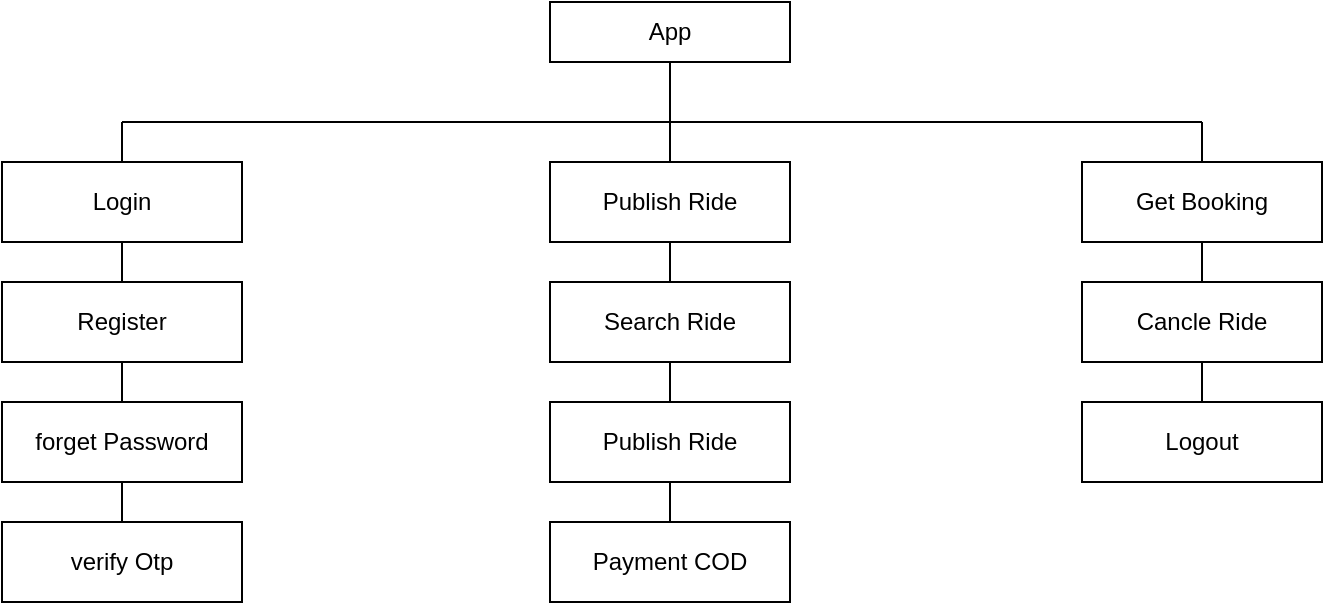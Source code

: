 <mxfile version="24.7.17">
  <diagram name="Page-1" id="9VpjjpiPC9FYvEvPcHGc">
    <mxGraphModel dx="1400" dy="828" grid="1" gridSize="10" guides="1" tooltips="1" connect="1" arrows="1" fold="1" page="1" pageScale="1" pageWidth="827" pageHeight="1169" math="0" shadow="0">
      <root>
        <mxCell id="0" />
        <mxCell id="1" parent="0" />
        <mxCell id="sUuT__vU_gmXc8jydqb4-2" style="edgeStyle=orthogonalEdgeStyle;rounded=0;orthogonalLoop=1;jettySize=auto;html=1;exitX=0.5;exitY=1;exitDx=0;exitDy=0;endArrow=none;endFill=0;" edge="1" parent="1" source="sUuT__vU_gmXc8jydqb4-1">
          <mxGeometry relative="1" as="geometry">
            <mxPoint x="414" y="170" as="targetPoint" />
          </mxGeometry>
        </mxCell>
        <mxCell id="sUuT__vU_gmXc8jydqb4-1" value="App" style="rounded=0;whiteSpace=wrap;html=1;" vertex="1" parent="1">
          <mxGeometry x="354" y="110" width="120" height="30" as="geometry" />
        </mxCell>
        <mxCell id="sUuT__vU_gmXc8jydqb4-3" value="" style="endArrow=none;html=1;rounded=0;" edge="1" parent="1">
          <mxGeometry width="50" height="50" relative="1" as="geometry">
            <mxPoint x="140" y="170" as="sourcePoint" />
            <mxPoint x="680" y="170" as="targetPoint" />
          </mxGeometry>
        </mxCell>
        <mxCell id="sUuT__vU_gmXc8jydqb4-5" style="edgeStyle=orthogonalEdgeStyle;rounded=0;orthogonalLoop=1;jettySize=auto;html=1;endArrow=none;endFill=0;" edge="1" parent="1" source="sUuT__vU_gmXc8jydqb4-4">
          <mxGeometry relative="1" as="geometry">
            <mxPoint x="140" y="170" as="targetPoint" />
          </mxGeometry>
        </mxCell>
        <mxCell id="sUuT__vU_gmXc8jydqb4-9" style="edgeStyle=orthogonalEdgeStyle;rounded=0;orthogonalLoop=1;jettySize=auto;html=1;exitX=0.5;exitY=1;exitDx=0;exitDy=0;entryX=0.5;entryY=0;entryDx=0;entryDy=0;endArrow=none;endFill=0;" edge="1" parent="1" source="sUuT__vU_gmXc8jydqb4-4" target="sUuT__vU_gmXc8jydqb4-6">
          <mxGeometry relative="1" as="geometry" />
        </mxCell>
        <mxCell id="sUuT__vU_gmXc8jydqb4-4" value="Login" style="rounded=0;whiteSpace=wrap;html=1;" vertex="1" parent="1">
          <mxGeometry x="80" y="190" width="120" height="40" as="geometry" />
        </mxCell>
        <mxCell id="sUuT__vU_gmXc8jydqb4-10" style="edgeStyle=orthogonalEdgeStyle;rounded=0;orthogonalLoop=1;jettySize=auto;html=1;exitX=0.5;exitY=1;exitDx=0;exitDy=0;entryX=0.5;entryY=0;entryDx=0;entryDy=0;endArrow=none;endFill=0;" edge="1" parent="1" source="sUuT__vU_gmXc8jydqb4-6" target="sUuT__vU_gmXc8jydqb4-7">
          <mxGeometry relative="1" as="geometry" />
        </mxCell>
        <mxCell id="sUuT__vU_gmXc8jydqb4-6" value="Register" style="rounded=0;whiteSpace=wrap;html=1;" vertex="1" parent="1">
          <mxGeometry x="80" y="250" width="120" height="40" as="geometry" />
        </mxCell>
        <mxCell id="sUuT__vU_gmXc8jydqb4-11" style="edgeStyle=orthogonalEdgeStyle;rounded=0;orthogonalLoop=1;jettySize=auto;html=1;exitX=0.5;exitY=1;exitDx=0;exitDy=0;entryX=0.5;entryY=0;entryDx=0;entryDy=0;endArrow=none;endFill=0;" edge="1" parent="1" source="sUuT__vU_gmXc8jydqb4-7" target="sUuT__vU_gmXc8jydqb4-8">
          <mxGeometry relative="1" as="geometry" />
        </mxCell>
        <mxCell id="sUuT__vU_gmXc8jydqb4-7" value="forget Password" style="rounded=0;whiteSpace=wrap;html=1;" vertex="1" parent="1">
          <mxGeometry x="80" y="310" width="120" height="40" as="geometry" />
        </mxCell>
        <mxCell id="sUuT__vU_gmXc8jydqb4-8" value="verify Otp" style="rounded=0;whiteSpace=wrap;html=1;" vertex="1" parent="1">
          <mxGeometry x="80" y="370" width="120" height="40" as="geometry" />
        </mxCell>
        <mxCell id="sUuT__vU_gmXc8jydqb4-21" style="edgeStyle=orthogonalEdgeStyle;rounded=0;orthogonalLoop=1;jettySize=auto;html=1;endArrow=none;endFill=0;" edge="1" source="sUuT__vU_gmXc8jydqb4-23" parent="1">
          <mxGeometry relative="1" as="geometry">
            <mxPoint x="414" y="170" as="targetPoint" />
          </mxGeometry>
        </mxCell>
        <mxCell id="sUuT__vU_gmXc8jydqb4-22" style="edgeStyle=orthogonalEdgeStyle;rounded=0;orthogonalLoop=1;jettySize=auto;html=1;exitX=0.5;exitY=1;exitDx=0;exitDy=0;entryX=0.5;entryY=0;entryDx=0;entryDy=0;endArrow=none;endFill=0;" edge="1" source="sUuT__vU_gmXc8jydqb4-23" target="sUuT__vU_gmXc8jydqb4-25" parent="1">
          <mxGeometry relative="1" as="geometry" />
        </mxCell>
        <mxCell id="sUuT__vU_gmXc8jydqb4-23" value="Publish Ride" style="rounded=0;whiteSpace=wrap;html=1;" vertex="1" parent="1">
          <mxGeometry x="354" y="190" width="120" height="40" as="geometry" />
        </mxCell>
        <mxCell id="sUuT__vU_gmXc8jydqb4-24" style="edgeStyle=orthogonalEdgeStyle;rounded=0;orthogonalLoop=1;jettySize=auto;html=1;exitX=0.5;exitY=1;exitDx=0;exitDy=0;entryX=0.5;entryY=0;entryDx=0;entryDy=0;endArrow=none;endFill=0;" edge="1" source="sUuT__vU_gmXc8jydqb4-25" target="sUuT__vU_gmXc8jydqb4-27" parent="1">
          <mxGeometry relative="1" as="geometry" />
        </mxCell>
        <mxCell id="sUuT__vU_gmXc8jydqb4-25" value="Search Ride" style="rounded=0;whiteSpace=wrap;html=1;" vertex="1" parent="1">
          <mxGeometry x="354" y="250" width="120" height="40" as="geometry" />
        </mxCell>
        <mxCell id="sUuT__vU_gmXc8jydqb4-26" style="edgeStyle=orthogonalEdgeStyle;rounded=0;orthogonalLoop=1;jettySize=auto;html=1;exitX=0.5;exitY=1;exitDx=0;exitDy=0;entryX=0.5;entryY=0;entryDx=0;entryDy=0;endArrow=none;endFill=0;" edge="1" source="sUuT__vU_gmXc8jydqb4-27" target="sUuT__vU_gmXc8jydqb4-28" parent="1">
          <mxGeometry relative="1" as="geometry" />
        </mxCell>
        <mxCell id="sUuT__vU_gmXc8jydqb4-27" value="Book Ride" style="rounded=0;whiteSpace=wrap;html=1;" vertex="1" parent="1">
          <mxGeometry x="354" y="310" width="120" height="40" as="geometry" />
        </mxCell>
        <mxCell id="sUuT__vU_gmXc8jydqb4-28" value="Payment COD" style="rounded=0;whiteSpace=wrap;html=1;" vertex="1" parent="1">
          <mxGeometry x="354" y="370" width="120" height="40" as="geometry" />
        </mxCell>
        <mxCell id="sUuT__vU_gmXc8jydqb4-29" style="edgeStyle=orthogonalEdgeStyle;rounded=0;orthogonalLoop=1;jettySize=auto;html=1;endArrow=none;endFill=0;" edge="1" source="sUuT__vU_gmXc8jydqb4-31" parent="1">
          <mxGeometry relative="1" as="geometry">
            <mxPoint x="680" y="170" as="targetPoint" />
          </mxGeometry>
        </mxCell>
        <mxCell id="sUuT__vU_gmXc8jydqb4-30" style="edgeStyle=orthogonalEdgeStyle;rounded=0;orthogonalLoop=1;jettySize=auto;html=1;exitX=0.5;exitY=1;exitDx=0;exitDy=0;entryX=0.5;entryY=0;entryDx=0;entryDy=0;endArrow=none;endFill=0;" edge="1" source="sUuT__vU_gmXc8jydqb4-31" target="sUuT__vU_gmXc8jydqb4-33" parent="1">
          <mxGeometry relative="1" as="geometry" />
        </mxCell>
        <mxCell id="sUuT__vU_gmXc8jydqb4-31" value="Get Booking" style="rounded=0;whiteSpace=wrap;html=1;" vertex="1" parent="1">
          <mxGeometry x="620" y="190" width="120" height="40" as="geometry" />
        </mxCell>
        <mxCell id="sUuT__vU_gmXc8jydqb4-32" style="edgeStyle=orthogonalEdgeStyle;rounded=0;orthogonalLoop=1;jettySize=auto;html=1;exitX=0.5;exitY=1;exitDx=0;exitDy=0;entryX=0.5;entryY=0;entryDx=0;entryDy=0;endArrow=none;endFill=0;" edge="1" source="sUuT__vU_gmXc8jydqb4-33" target="sUuT__vU_gmXc8jydqb4-35" parent="1">
          <mxGeometry relative="1" as="geometry" />
        </mxCell>
        <mxCell id="sUuT__vU_gmXc8jydqb4-33" value="Cancle Ride" style="rounded=0;whiteSpace=wrap;html=1;" vertex="1" parent="1">
          <mxGeometry x="620" y="250" width="120" height="40" as="geometry" />
        </mxCell>
        <mxCell id="sUuT__vU_gmXc8jydqb4-35" value="Logout" style="rounded=0;whiteSpace=wrap;html=1;" vertex="1" parent="1">
          <mxGeometry x="620" y="310" width="120" height="40" as="geometry" />
        </mxCell>
        <mxCell id="sUuT__vU_gmXc8jydqb4-37" value="Publish Ride" style="rounded=0;whiteSpace=wrap;html=1;" vertex="1" parent="1">
          <mxGeometry x="354" y="310" width="120" height="40" as="geometry" />
        </mxCell>
      </root>
    </mxGraphModel>
  </diagram>
</mxfile>
